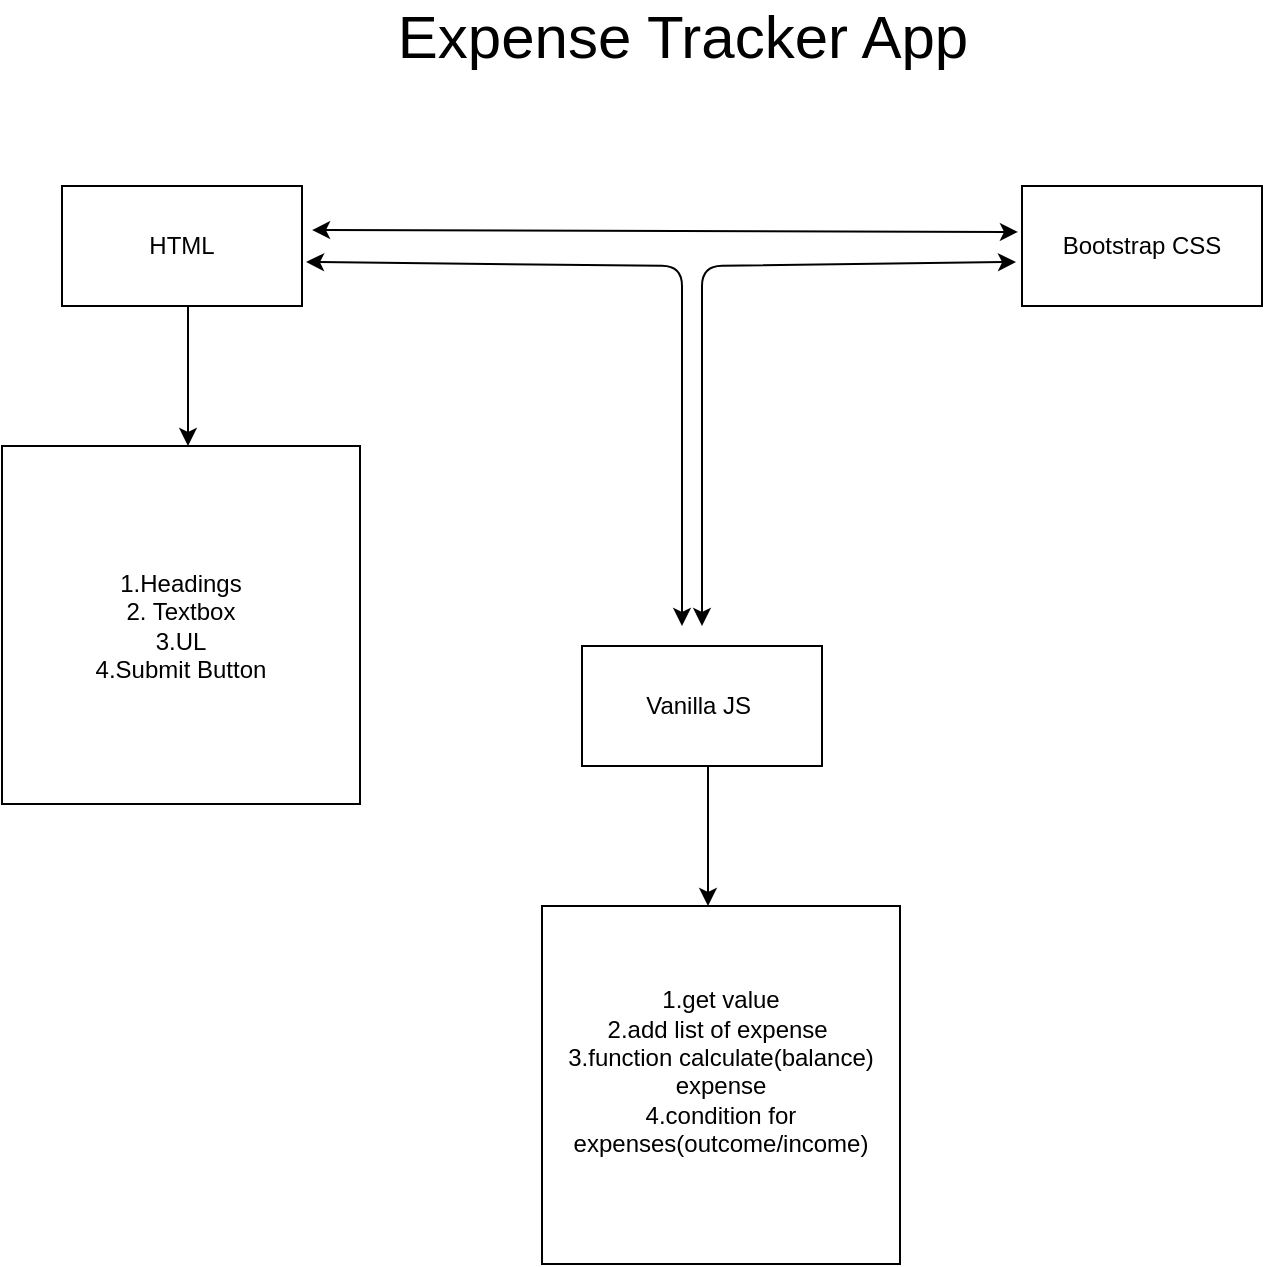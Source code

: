 <mxfile version="13.9.2" type="device"><diagram id="KkX5qIcqCWaKDRYOUBum" name="Page-1"><mxGraphModel dx="916" dy="639" grid="1" gridSize="10" guides="1" tooltips="1" connect="1" arrows="1" fold="1" page="1" pageScale="1" pageWidth="827" pageHeight="1169" background="#FFFFFF" math="0" shadow="0"><root><mxCell id="0"/><mxCell id="1" parent="0"/><mxCell id="v9_UqMZmLjHCYhcA8qCy-1" value="HTML" style="whiteSpace=wrap;html=1;" vertex="1" parent="1"><mxGeometry x="90" y="140" width="120" height="60" as="geometry"/></mxCell><mxCell id="v9_UqMZmLjHCYhcA8qCy-2" value="Bootstrap CSS" style="whiteSpace=wrap;html=1;" vertex="1" parent="1"><mxGeometry x="570" y="140" width="120" height="60" as="geometry"/></mxCell><mxCell id="v9_UqMZmLjHCYhcA8qCy-3" value="Vanilla JS&amp;nbsp;" style="whiteSpace=wrap;html=1;" vertex="1" parent="1"><mxGeometry x="350" y="370" width="120" height="60" as="geometry"/></mxCell><mxCell id="v9_UqMZmLjHCYhcA8qCy-4" value="&lt;font style=&quot;font-size: 30px&quot;&gt;Expense Tracker App&lt;/font&gt;" style="text;html=1;align=center;verticalAlign=middle;resizable=0;points=[];autosize=1;" vertex="1" parent="1"><mxGeometry x="250" y="50" width="300" height="30" as="geometry"/></mxCell><mxCell id="v9_UqMZmLjHCYhcA8qCy-6" value="" style="endArrow=classic;html=1;" edge="1" parent="1"><mxGeometry width="50" height="50" relative="1" as="geometry"><mxPoint x="413" y="430" as="sourcePoint"/><mxPoint x="413" y="500" as="targetPoint"/></mxGeometry></mxCell><mxCell id="v9_UqMZmLjHCYhcA8qCy-7" value="1.get value&lt;br&gt;2.add list of expense&amp;nbsp;&lt;br&gt;3.function calculate(balance) expense&lt;br&gt;4.condition for expenses(outcome/income)&lt;br&gt;&lt;br&gt;" style="whiteSpace=wrap;html=1;aspect=fixed;" vertex="1" parent="1"><mxGeometry x="330" y="500" width="179" height="179" as="geometry"/></mxCell><mxCell id="v9_UqMZmLjHCYhcA8qCy-8" value="" style="endArrow=classic;html=1;" edge="1" parent="1"><mxGeometry width="50" height="50" relative="1" as="geometry"><mxPoint x="153" y="200" as="sourcePoint"/><mxPoint x="153" y="270" as="targetPoint"/></mxGeometry></mxCell><mxCell id="v9_UqMZmLjHCYhcA8qCy-9" value="1.Headings&lt;br&gt;2. Textbox&lt;br&gt;3.UL&lt;br&gt;4.Submit Button" style="whiteSpace=wrap;html=1;aspect=fixed;" vertex="1" parent="1"><mxGeometry x="60" y="270" width="179" height="179" as="geometry"/></mxCell><mxCell id="v9_UqMZmLjHCYhcA8qCy-10" value="" style="endArrow=classic;startArrow=classic;html=1;entryX=1.017;entryY=0.633;entryDx=0;entryDy=0;entryPerimeter=0;" edge="1" parent="1" target="v9_UqMZmLjHCYhcA8qCy-1"><mxGeometry width="50" height="50" relative="1" as="geometry"><mxPoint x="400" y="360" as="sourcePoint"/><mxPoint x="260" y="180" as="targetPoint"/><Array as="points"><mxPoint x="400" y="180"/></Array></mxGeometry></mxCell><mxCell id="v9_UqMZmLjHCYhcA8qCy-11" value="" style="endArrow=classic;startArrow=classic;html=1;entryX=-0.025;entryY=0.633;entryDx=0;entryDy=0;entryPerimeter=0;" edge="1" parent="1" target="v9_UqMZmLjHCYhcA8qCy-2"><mxGeometry width="50" height="50" relative="1" as="geometry"><mxPoint x="410" y="360" as="sourcePoint"/><mxPoint x="540" y="180" as="targetPoint"/><Array as="points"><mxPoint x="410" y="180"/></Array></mxGeometry></mxCell><mxCell id="v9_UqMZmLjHCYhcA8qCy-12" value="" style="endArrow=classic;startArrow=classic;html=1;exitX=1.042;exitY=0.367;exitDx=0;exitDy=0;exitPerimeter=0;entryX=-0.017;entryY=0.383;entryDx=0;entryDy=0;entryPerimeter=0;" edge="1" parent="1" source="v9_UqMZmLjHCYhcA8qCy-1" target="v9_UqMZmLjHCYhcA8qCy-2"><mxGeometry width="50" height="50" relative="1" as="geometry"><mxPoint x="395" y="160" as="sourcePoint"/><mxPoint x="480" y="160" as="targetPoint"/></mxGeometry></mxCell></root></mxGraphModel></diagram></mxfile>